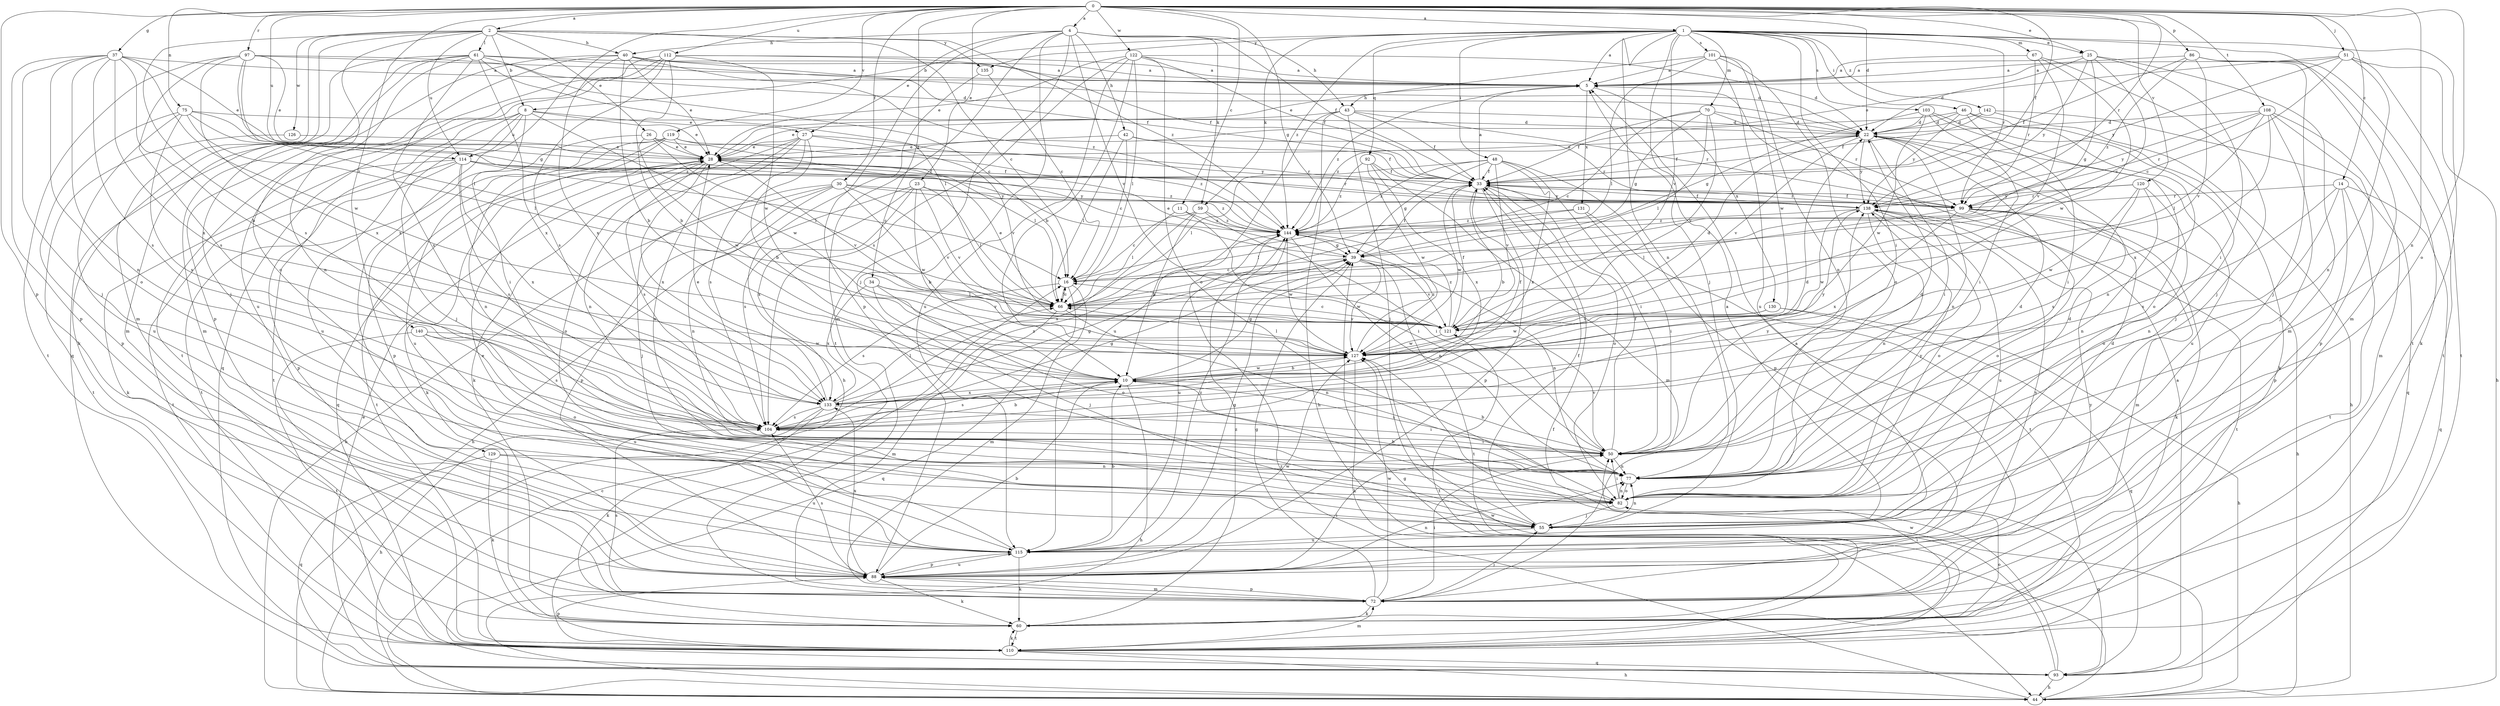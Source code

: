 strict digraph  {
0;
1;
2;
4;
5;
8;
10;
11;
14;
16;
22;
23;
25;
26;
27;
28;
30;
33;
34;
37;
39;
40;
42;
43;
44;
46;
48;
50;
51;
55;
59;
60;
61;
66;
67;
70;
72;
75;
77;
82;
86;
88;
92;
93;
97;
99;
101;
103;
104;
108;
110;
112;
114;
115;
119;
120;
121;
122;
126;
127;
129;
130;
131;
133;
135;
138;
140;
142;
144;
0 -> 1  [label=a];
0 -> 2  [label=a];
0 -> 4  [label=a];
0 -> 11  [label=c];
0 -> 14  [label=c];
0 -> 22  [label=d];
0 -> 23  [label=e];
0 -> 25  [label=e];
0 -> 30  [label=f];
0 -> 33  [label=f];
0 -> 34  [label=g];
0 -> 37  [label=g];
0 -> 39  [label=g];
0 -> 51  [label=j];
0 -> 75  [label=n];
0 -> 77  [label=n];
0 -> 82  [label=o];
0 -> 86  [label=p];
0 -> 88  [label=p];
0 -> 97  [label=r];
0 -> 99  [label=r];
0 -> 108  [label=t];
0 -> 112  [label=u];
0 -> 114  [label=u];
0 -> 119  [label=v];
0 -> 120  [label=v];
0 -> 122  [label=w];
0 -> 129  [label=x];
0 -> 140  [label=z];
1 -> 5  [label=a];
1 -> 8  [label=b];
1 -> 25  [label=e];
1 -> 46  [label=i];
1 -> 48  [label=i];
1 -> 50  [label=i];
1 -> 55  [label=j];
1 -> 59  [label=k];
1 -> 67  [label=m];
1 -> 70  [label=m];
1 -> 72  [label=m];
1 -> 77  [label=n];
1 -> 92  [label=q];
1 -> 99  [label=r];
1 -> 101  [label=s];
1 -> 103  [label=s];
1 -> 110  [label=t];
1 -> 121  [label=v];
1 -> 135  [label=y];
1 -> 142  [label=z];
1 -> 144  [label=z];
2 -> 8  [label=b];
2 -> 16  [label=c];
2 -> 26  [label=e];
2 -> 40  [label=h];
2 -> 61  [label=l];
2 -> 72  [label=m];
2 -> 82  [label=o];
2 -> 93  [label=q];
2 -> 104  [label=s];
2 -> 114  [label=u];
2 -> 126  [label=w];
2 -> 135  [label=y];
2 -> 144  [label=z];
4 -> 27  [label=e];
4 -> 33  [label=f];
4 -> 40  [label=h];
4 -> 42  [label=h];
4 -> 43  [label=h];
4 -> 55  [label=j];
4 -> 59  [label=k];
4 -> 72  [label=m];
4 -> 88  [label=p];
4 -> 110  [label=t];
4 -> 121  [label=v];
5 -> 43  [label=h];
5 -> 130  [label=x];
5 -> 131  [label=x];
5 -> 144  [label=z];
8 -> 27  [label=e];
8 -> 28  [label=e];
8 -> 50  [label=i];
8 -> 55  [label=j];
8 -> 110  [label=t];
8 -> 114  [label=u];
8 -> 115  [label=u];
8 -> 127  [label=w];
10 -> 33  [label=f];
10 -> 39  [label=g];
10 -> 44  [label=h];
10 -> 50  [label=i];
10 -> 104  [label=s];
10 -> 127  [label=w];
10 -> 133  [label=x];
10 -> 138  [label=y];
11 -> 50  [label=i];
11 -> 66  [label=l];
11 -> 144  [label=z];
14 -> 77  [label=n];
14 -> 88  [label=p];
14 -> 93  [label=q];
14 -> 99  [label=r];
14 -> 104  [label=s];
14 -> 110  [label=t];
16 -> 66  [label=l];
16 -> 72  [label=m];
16 -> 93  [label=q];
16 -> 104  [label=s];
22 -> 28  [label=e];
22 -> 33  [label=f];
22 -> 50  [label=i];
22 -> 77  [label=n];
22 -> 115  [label=u];
22 -> 121  [label=v];
22 -> 138  [label=y];
23 -> 10  [label=b];
23 -> 44  [label=h];
23 -> 66  [label=l];
23 -> 104  [label=s];
23 -> 121  [label=v];
23 -> 133  [label=x];
23 -> 138  [label=y];
25 -> 5  [label=a];
25 -> 16  [label=c];
25 -> 22  [label=d];
25 -> 39  [label=g];
25 -> 50  [label=i];
25 -> 72  [label=m];
25 -> 138  [label=y];
26 -> 28  [label=e];
26 -> 66  [label=l];
26 -> 110  [label=t];
26 -> 127  [label=w];
26 -> 144  [label=z];
27 -> 10  [label=b];
27 -> 28  [label=e];
27 -> 60  [label=k];
27 -> 77  [label=n];
27 -> 82  [label=o];
27 -> 104  [label=s];
27 -> 121  [label=v];
27 -> 138  [label=y];
28 -> 33  [label=f];
28 -> 60  [label=k];
28 -> 82  [label=o];
28 -> 104  [label=s];
28 -> 110  [label=t];
28 -> 121  [label=v];
28 -> 133  [label=x];
30 -> 44  [label=h];
30 -> 55  [label=j];
30 -> 77  [label=n];
30 -> 88  [label=p];
30 -> 121  [label=v];
30 -> 127  [label=w];
30 -> 138  [label=y];
30 -> 144  [label=z];
33 -> 5  [label=a];
33 -> 10  [label=b];
33 -> 82  [label=o];
33 -> 88  [label=p];
33 -> 99  [label=r];
33 -> 127  [label=w];
33 -> 138  [label=y];
34 -> 55  [label=j];
34 -> 66  [label=l];
34 -> 82  [label=o];
34 -> 121  [label=v];
34 -> 133  [label=x];
37 -> 5  [label=a];
37 -> 10  [label=b];
37 -> 28  [label=e];
37 -> 55  [label=j];
37 -> 77  [label=n];
37 -> 82  [label=o];
37 -> 88  [label=p];
37 -> 104  [label=s];
37 -> 127  [label=w];
37 -> 133  [label=x];
39 -> 16  [label=c];
39 -> 28  [label=e];
39 -> 33  [label=f];
39 -> 77  [label=n];
39 -> 110  [label=t];
39 -> 121  [label=v];
39 -> 127  [label=w];
40 -> 5  [label=a];
40 -> 10  [label=b];
40 -> 28  [label=e];
40 -> 33  [label=f];
40 -> 72  [label=m];
40 -> 88  [label=p];
40 -> 133  [label=x];
40 -> 144  [label=z];
42 -> 16  [label=c];
42 -> 28  [label=e];
42 -> 33  [label=f];
42 -> 66  [label=l];
42 -> 99  [label=r];
43 -> 22  [label=d];
43 -> 28  [label=e];
43 -> 33  [label=f];
43 -> 44  [label=h];
43 -> 55  [label=j];
43 -> 99  [label=r];
43 -> 115  [label=u];
44 -> 16  [label=c];
44 -> 39  [label=g];
44 -> 127  [label=w];
44 -> 144  [label=z];
46 -> 22  [label=d];
46 -> 33  [label=f];
46 -> 50  [label=i];
46 -> 60  [label=k];
46 -> 77  [label=n];
46 -> 138  [label=y];
48 -> 33  [label=f];
48 -> 39  [label=g];
48 -> 50  [label=i];
48 -> 66  [label=l];
48 -> 88  [label=p];
48 -> 121  [label=v];
48 -> 133  [label=x];
48 -> 144  [label=z];
50 -> 10  [label=b];
50 -> 22  [label=d];
50 -> 33  [label=f];
50 -> 77  [label=n];
50 -> 121  [label=v];
50 -> 138  [label=y];
51 -> 5  [label=a];
51 -> 16  [label=c];
51 -> 28  [label=e];
51 -> 44  [label=h];
51 -> 77  [label=n];
51 -> 110  [label=t];
51 -> 138  [label=y];
55 -> 5  [label=a];
55 -> 33  [label=f];
55 -> 77  [label=n];
55 -> 115  [label=u];
59 -> 10  [label=b];
59 -> 16  [label=c];
59 -> 50  [label=i];
59 -> 104  [label=s];
59 -> 144  [label=z];
60 -> 50  [label=i];
60 -> 82  [label=o];
60 -> 110  [label=t];
60 -> 144  [label=z];
61 -> 5  [label=a];
61 -> 16  [label=c];
61 -> 22  [label=d];
61 -> 55  [label=j];
61 -> 60  [label=k];
61 -> 66  [label=l];
61 -> 72  [label=m];
61 -> 77  [label=n];
61 -> 104  [label=s];
61 -> 133  [label=x];
66 -> 16  [label=c];
66 -> 28  [label=e];
66 -> 72  [label=m];
66 -> 77  [label=n];
66 -> 121  [label=v];
67 -> 5  [label=a];
67 -> 55  [label=j];
67 -> 99  [label=r];
67 -> 121  [label=v];
67 -> 127  [label=w];
70 -> 16  [label=c];
70 -> 22  [label=d];
70 -> 39  [label=g];
70 -> 66  [label=l];
70 -> 99  [label=r];
70 -> 121  [label=v];
70 -> 144  [label=z];
72 -> 5  [label=a];
72 -> 39  [label=g];
72 -> 50  [label=i];
72 -> 55  [label=j];
72 -> 60  [label=k];
72 -> 88  [label=p];
72 -> 104  [label=s];
72 -> 127  [label=w];
72 -> 138  [label=y];
75 -> 22  [label=d];
75 -> 66  [label=l];
75 -> 88  [label=p];
75 -> 104  [label=s];
75 -> 115  [label=u];
75 -> 138  [label=y];
75 -> 144  [label=z];
77 -> 22  [label=d];
77 -> 82  [label=o];
82 -> 10  [label=b];
82 -> 22  [label=d];
82 -> 50  [label=i];
82 -> 55  [label=j];
82 -> 77  [label=n];
82 -> 93  [label=q];
82 -> 138  [label=y];
86 -> 5  [label=a];
86 -> 33  [label=f];
86 -> 55  [label=j];
86 -> 60  [label=k];
86 -> 110  [label=t];
86 -> 121  [label=v];
86 -> 144  [label=z];
88 -> 10  [label=b];
88 -> 50  [label=i];
88 -> 60  [label=k];
88 -> 72  [label=m];
88 -> 77  [label=n];
88 -> 104  [label=s];
88 -> 115  [label=u];
88 -> 127  [label=w];
88 -> 133  [label=x];
88 -> 138  [label=y];
92 -> 33  [label=f];
92 -> 72  [label=m];
92 -> 127  [label=w];
92 -> 133  [label=x];
92 -> 144  [label=z];
93 -> 5  [label=a];
93 -> 28  [label=e];
93 -> 33  [label=f];
93 -> 44  [label=h];
93 -> 127  [label=w];
97 -> 5  [label=a];
97 -> 22  [label=d];
97 -> 28  [label=e];
97 -> 39  [label=g];
97 -> 66  [label=l];
97 -> 104  [label=s];
97 -> 110  [label=t];
97 -> 133  [label=x];
99 -> 33  [label=f];
99 -> 44  [label=h];
99 -> 60  [label=k];
99 -> 66  [label=l];
99 -> 72  [label=m];
99 -> 82  [label=o];
99 -> 133  [label=x];
101 -> 5  [label=a];
101 -> 28  [label=e];
101 -> 66  [label=l];
101 -> 77  [label=n];
101 -> 82  [label=o];
101 -> 115  [label=u];
101 -> 127  [label=w];
103 -> 22  [label=d];
103 -> 39  [label=g];
103 -> 50  [label=i];
103 -> 55  [label=j];
103 -> 82  [label=o];
103 -> 127  [label=w];
104 -> 10  [label=b];
104 -> 22  [label=d];
104 -> 39  [label=g];
104 -> 50  [label=i];
104 -> 144  [label=z];
108 -> 22  [label=d];
108 -> 55  [label=j];
108 -> 66  [label=l];
108 -> 72  [label=m];
108 -> 88  [label=p];
108 -> 99  [label=r];
108 -> 133  [label=x];
108 -> 138  [label=y];
110 -> 44  [label=h];
110 -> 60  [label=k];
110 -> 72  [label=m];
110 -> 88  [label=p];
110 -> 93  [label=q];
112 -> 5  [label=a];
112 -> 10  [label=b];
112 -> 33  [label=f];
112 -> 93  [label=q];
112 -> 104  [label=s];
112 -> 110  [label=t];
112 -> 115  [label=u];
112 -> 127  [label=w];
114 -> 16  [label=c];
114 -> 33  [label=f];
114 -> 60  [label=k];
114 -> 88  [label=p];
114 -> 99  [label=r];
114 -> 104  [label=s];
114 -> 110  [label=t];
114 -> 133  [label=x];
114 -> 144  [label=z];
115 -> 10  [label=b];
115 -> 22  [label=d];
115 -> 28  [label=e];
115 -> 39  [label=g];
115 -> 60  [label=k];
115 -> 88  [label=p];
115 -> 144  [label=z];
119 -> 28  [label=e];
119 -> 66  [label=l];
119 -> 77  [label=n];
119 -> 88  [label=p];
119 -> 93  [label=q];
119 -> 99  [label=r];
119 -> 115  [label=u];
120 -> 77  [label=n];
120 -> 82  [label=o];
120 -> 99  [label=r];
120 -> 104  [label=s];
120 -> 127  [label=w];
120 -> 138  [label=y];
121 -> 16  [label=c];
121 -> 22  [label=d];
121 -> 33  [label=f];
121 -> 110  [label=t];
121 -> 127  [label=w];
121 -> 144  [label=z];
122 -> 5  [label=a];
122 -> 10  [label=b];
122 -> 22  [label=d];
122 -> 28  [label=e];
122 -> 33  [label=f];
122 -> 66  [label=l];
122 -> 82  [label=o];
122 -> 104  [label=s];
122 -> 115  [label=u];
126 -> 28  [label=e];
126 -> 110  [label=t];
127 -> 10  [label=b];
127 -> 60  [label=k];
127 -> 66  [label=l];
127 -> 144  [label=z];
129 -> 60  [label=k];
129 -> 77  [label=n];
129 -> 93  [label=q];
129 -> 115  [label=u];
130 -> 44  [label=h];
130 -> 93  [label=q];
130 -> 121  [label=v];
130 -> 127  [label=w];
131 -> 50  [label=i];
131 -> 66  [label=l];
131 -> 110  [label=t];
131 -> 144  [label=z];
133 -> 28  [label=e];
133 -> 39  [label=g];
133 -> 44  [label=h];
133 -> 50  [label=i];
133 -> 60  [label=k];
133 -> 66  [label=l];
133 -> 104  [label=s];
135 -> 16  [label=c];
135 -> 44  [label=h];
138 -> 33  [label=f];
138 -> 77  [label=n];
138 -> 82  [label=o];
138 -> 110  [label=t];
138 -> 115  [label=u];
138 -> 127  [label=w];
138 -> 144  [label=z];
140 -> 82  [label=o];
140 -> 104  [label=s];
140 -> 110  [label=t];
140 -> 115  [label=u];
140 -> 127  [label=w];
142 -> 22  [label=d];
142 -> 33  [label=f];
142 -> 44  [label=h];
142 -> 93  [label=q];
144 -> 39  [label=g];
144 -> 77  [label=n];
144 -> 115  [label=u];
144 -> 127  [label=w];
}
